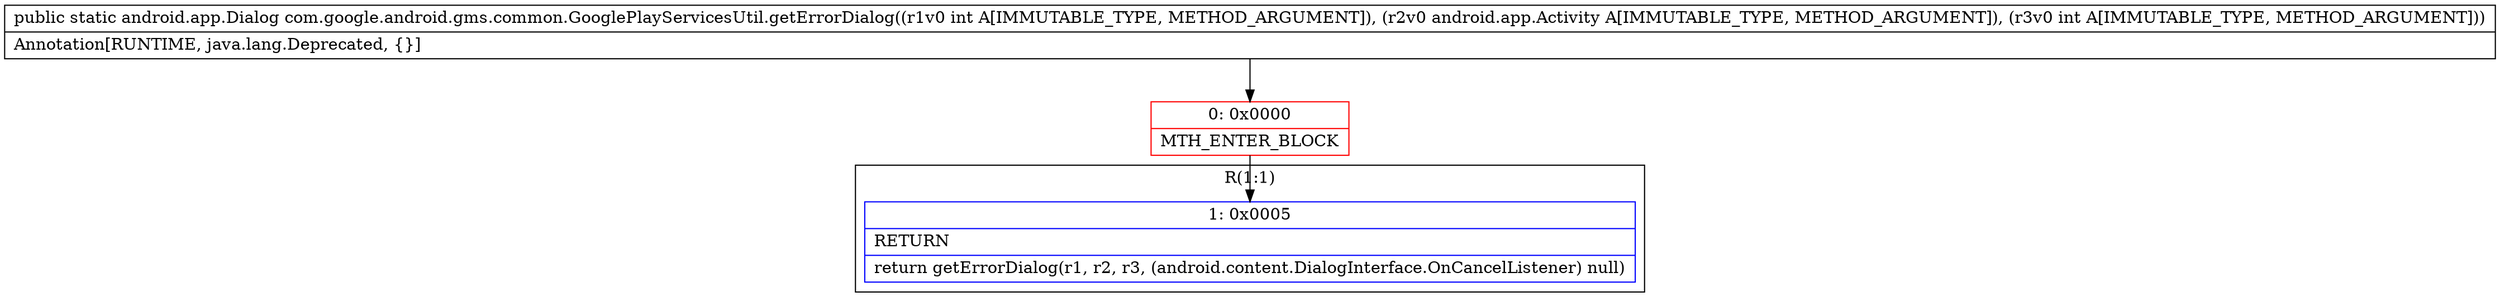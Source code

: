 digraph "CFG forcom.google.android.gms.common.GooglePlayServicesUtil.getErrorDialog(ILandroid\/app\/Activity;I)Landroid\/app\/Dialog;" {
subgraph cluster_Region_691309886 {
label = "R(1:1)";
node [shape=record,color=blue];
Node_1 [shape=record,label="{1\:\ 0x0005|RETURN\l|return getErrorDialog(r1, r2, r3, (android.content.DialogInterface.OnCancelListener) null)\l}"];
}
Node_0 [shape=record,color=red,label="{0\:\ 0x0000|MTH_ENTER_BLOCK\l}"];
MethodNode[shape=record,label="{public static android.app.Dialog com.google.android.gms.common.GooglePlayServicesUtil.getErrorDialog((r1v0 int A[IMMUTABLE_TYPE, METHOD_ARGUMENT]), (r2v0 android.app.Activity A[IMMUTABLE_TYPE, METHOD_ARGUMENT]), (r3v0 int A[IMMUTABLE_TYPE, METHOD_ARGUMENT]))  | Annotation[RUNTIME, java.lang.Deprecated, \{\}]\l}"];
MethodNode -> Node_0;
Node_0 -> Node_1;
}


